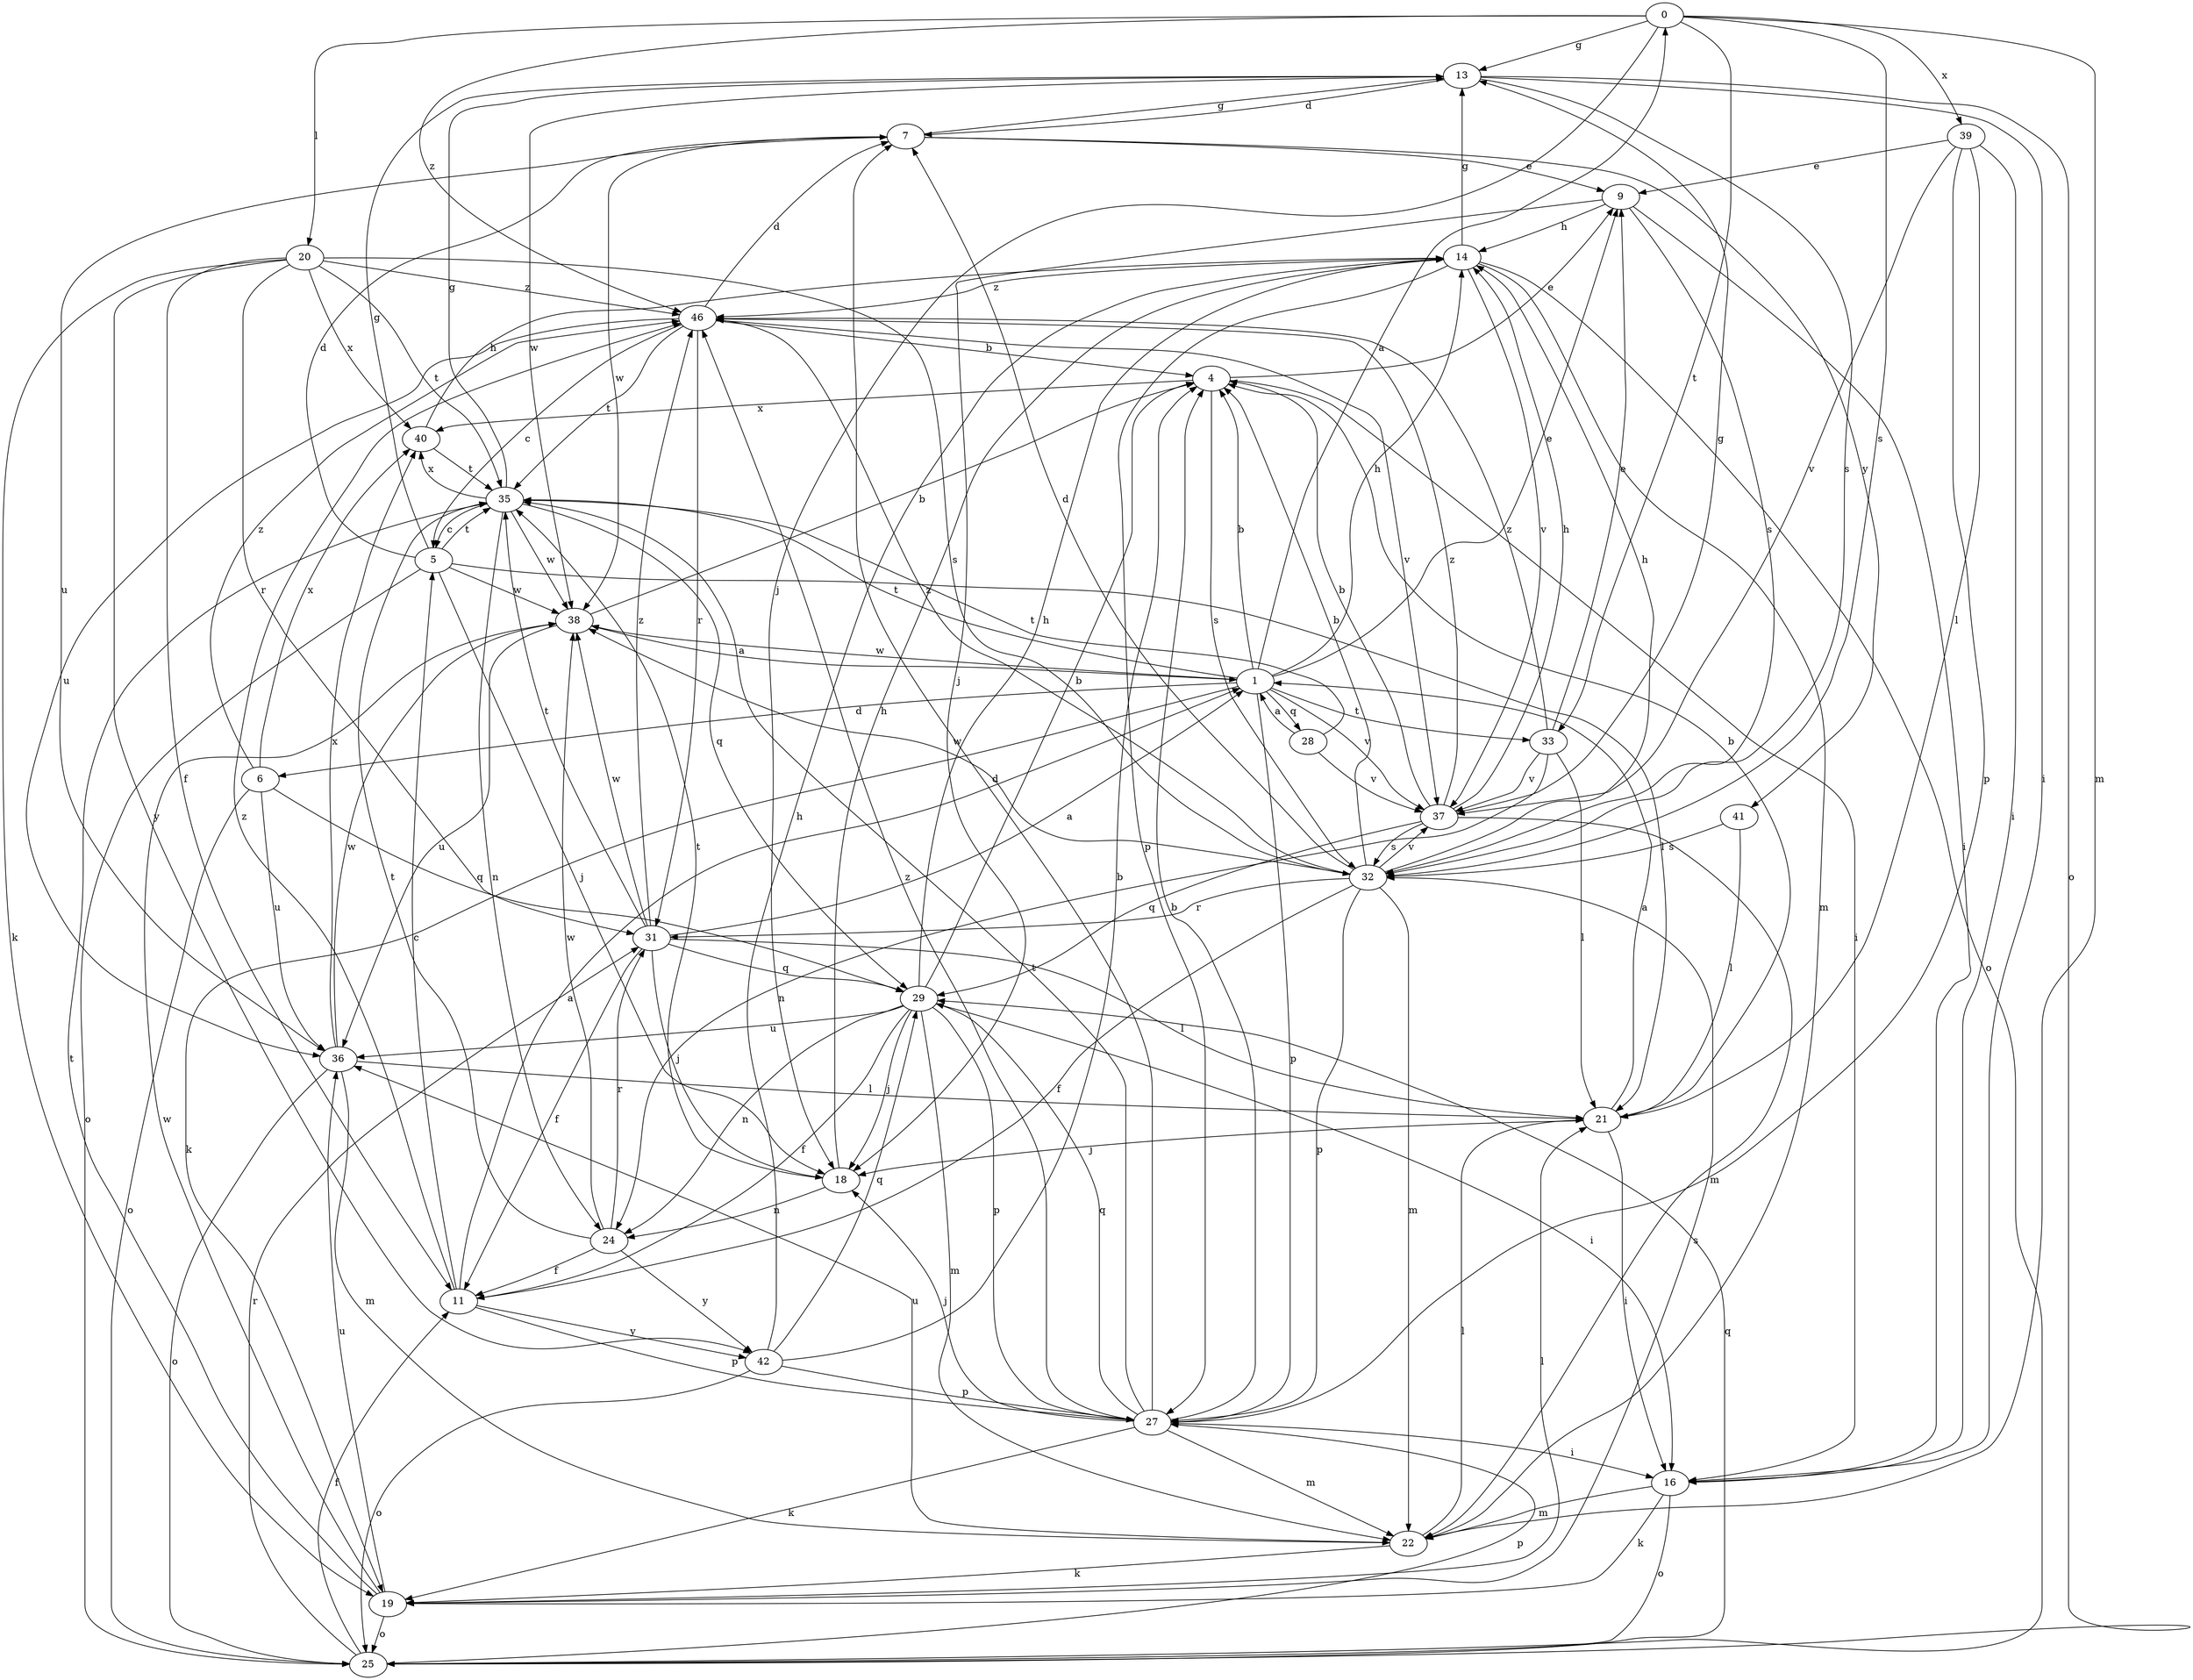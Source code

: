 strict digraph  {
0;
1;
4;
5;
6;
7;
9;
11;
13;
14;
16;
18;
19;
20;
21;
22;
24;
25;
27;
28;
29;
31;
32;
33;
35;
36;
37;
38;
39;
40;
41;
42;
46;
0 -> 13  [label=g];
0 -> 18  [label=j];
0 -> 20  [label=l];
0 -> 22  [label=m];
0 -> 32  [label=s];
0 -> 33  [label=t];
0 -> 39  [label=x];
0 -> 46  [label=z];
1 -> 0  [label=a];
1 -> 4  [label=b];
1 -> 6  [label=d];
1 -> 9  [label=e];
1 -> 14  [label=h];
1 -> 19  [label=k];
1 -> 27  [label=p];
1 -> 28  [label=q];
1 -> 33  [label=t];
1 -> 35  [label=t];
1 -> 37  [label=v];
1 -> 38  [label=w];
4 -> 9  [label=e];
4 -> 16  [label=i];
4 -> 32  [label=s];
4 -> 40  [label=x];
5 -> 7  [label=d];
5 -> 13  [label=g];
5 -> 18  [label=j];
5 -> 21  [label=l];
5 -> 25  [label=o];
5 -> 35  [label=t];
5 -> 38  [label=w];
6 -> 25  [label=o];
6 -> 29  [label=q];
6 -> 36  [label=u];
6 -> 40  [label=x];
6 -> 46  [label=z];
7 -> 9  [label=e];
7 -> 13  [label=g];
7 -> 36  [label=u];
7 -> 38  [label=w];
7 -> 41  [label=y];
9 -> 14  [label=h];
9 -> 16  [label=i];
9 -> 18  [label=j];
9 -> 32  [label=s];
11 -> 1  [label=a];
11 -> 5  [label=c];
11 -> 27  [label=p];
11 -> 42  [label=y];
11 -> 46  [label=z];
13 -> 7  [label=d];
13 -> 16  [label=i];
13 -> 25  [label=o];
13 -> 32  [label=s];
13 -> 38  [label=w];
14 -> 13  [label=g];
14 -> 22  [label=m];
14 -> 25  [label=o];
14 -> 27  [label=p];
14 -> 37  [label=v];
14 -> 46  [label=z];
16 -> 19  [label=k];
16 -> 22  [label=m];
16 -> 25  [label=o];
18 -> 14  [label=h];
18 -> 24  [label=n];
18 -> 35  [label=t];
19 -> 21  [label=l];
19 -> 25  [label=o];
19 -> 32  [label=s];
19 -> 35  [label=t];
19 -> 36  [label=u];
19 -> 38  [label=w];
20 -> 11  [label=f];
20 -> 19  [label=k];
20 -> 31  [label=r];
20 -> 32  [label=s];
20 -> 35  [label=t];
20 -> 40  [label=x];
20 -> 42  [label=y];
20 -> 46  [label=z];
21 -> 1  [label=a];
21 -> 4  [label=b];
21 -> 16  [label=i];
21 -> 18  [label=j];
22 -> 19  [label=k];
22 -> 21  [label=l];
22 -> 36  [label=u];
24 -> 11  [label=f];
24 -> 31  [label=r];
24 -> 35  [label=t];
24 -> 38  [label=w];
24 -> 42  [label=y];
25 -> 11  [label=f];
25 -> 27  [label=p];
25 -> 29  [label=q];
25 -> 31  [label=r];
27 -> 4  [label=b];
27 -> 7  [label=d];
27 -> 16  [label=i];
27 -> 18  [label=j];
27 -> 19  [label=k];
27 -> 22  [label=m];
27 -> 29  [label=q];
27 -> 35  [label=t];
27 -> 46  [label=z];
28 -> 1  [label=a];
28 -> 35  [label=t];
28 -> 37  [label=v];
29 -> 4  [label=b];
29 -> 11  [label=f];
29 -> 14  [label=h];
29 -> 16  [label=i];
29 -> 18  [label=j];
29 -> 22  [label=m];
29 -> 24  [label=n];
29 -> 27  [label=p];
29 -> 36  [label=u];
31 -> 1  [label=a];
31 -> 11  [label=f];
31 -> 18  [label=j];
31 -> 21  [label=l];
31 -> 29  [label=q];
31 -> 35  [label=t];
31 -> 38  [label=w];
31 -> 46  [label=z];
32 -> 4  [label=b];
32 -> 7  [label=d];
32 -> 11  [label=f];
32 -> 14  [label=h];
32 -> 22  [label=m];
32 -> 27  [label=p];
32 -> 31  [label=r];
32 -> 37  [label=v];
32 -> 38  [label=w];
32 -> 46  [label=z];
33 -> 9  [label=e];
33 -> 21  [label=l];
33 -> 24  [label=n];
33 -> 37  [label=v];
33 -> 46  [label=z];
35 -> 5  [label=c];
35 -> 13  [label=g];
35 -> 24  [label=n];
35 -> 29  [label=q];
35 -> 38  [label=w];
35 -> 40  [label=x];
36 -> 21  [label=l];
36 -> 22  [label=m];
36 -> 25  [label=o];
36 -> 38  [label=w];
36 -> 40  [label=x];
37 -> 4  [label=b];
37 -> 13  [label=g];
37 -> 14  [label=h];
37 -> 22  [label=m];
37 -> 29  [label=q];
37 -> 32  [label=s];
37 -> 46  [label=z];
38 -> 1  [label=a];
38 -> 4  [label=b];
38 -> 36  [label=u];
39 -> 9  [label=e];
39 -> 16  [label=i];
39 -> 21  [label=l];
39 -> 27  [label=p];
39 -> 37  [label=v];
40 -> 14  [label=h];
40 -> 35  [label=t];
41 -> 21  [label=l];
41 -> 32  [label=s];
42 -> 4  [label=b];
42 -> 14  [label=h];
42 -> 25  [label=o];
42 -> 27  [label=p];
42 -> 29  [label=q];
46 -> 4  [label=b];
46 -> 5  [label=c];
46 -> 7  [label=d];
46 -> 31  [label=r];
46 -> 35  [label=t];
46 -> 36  [label=u];
46 -> 37  [label=v];
}
